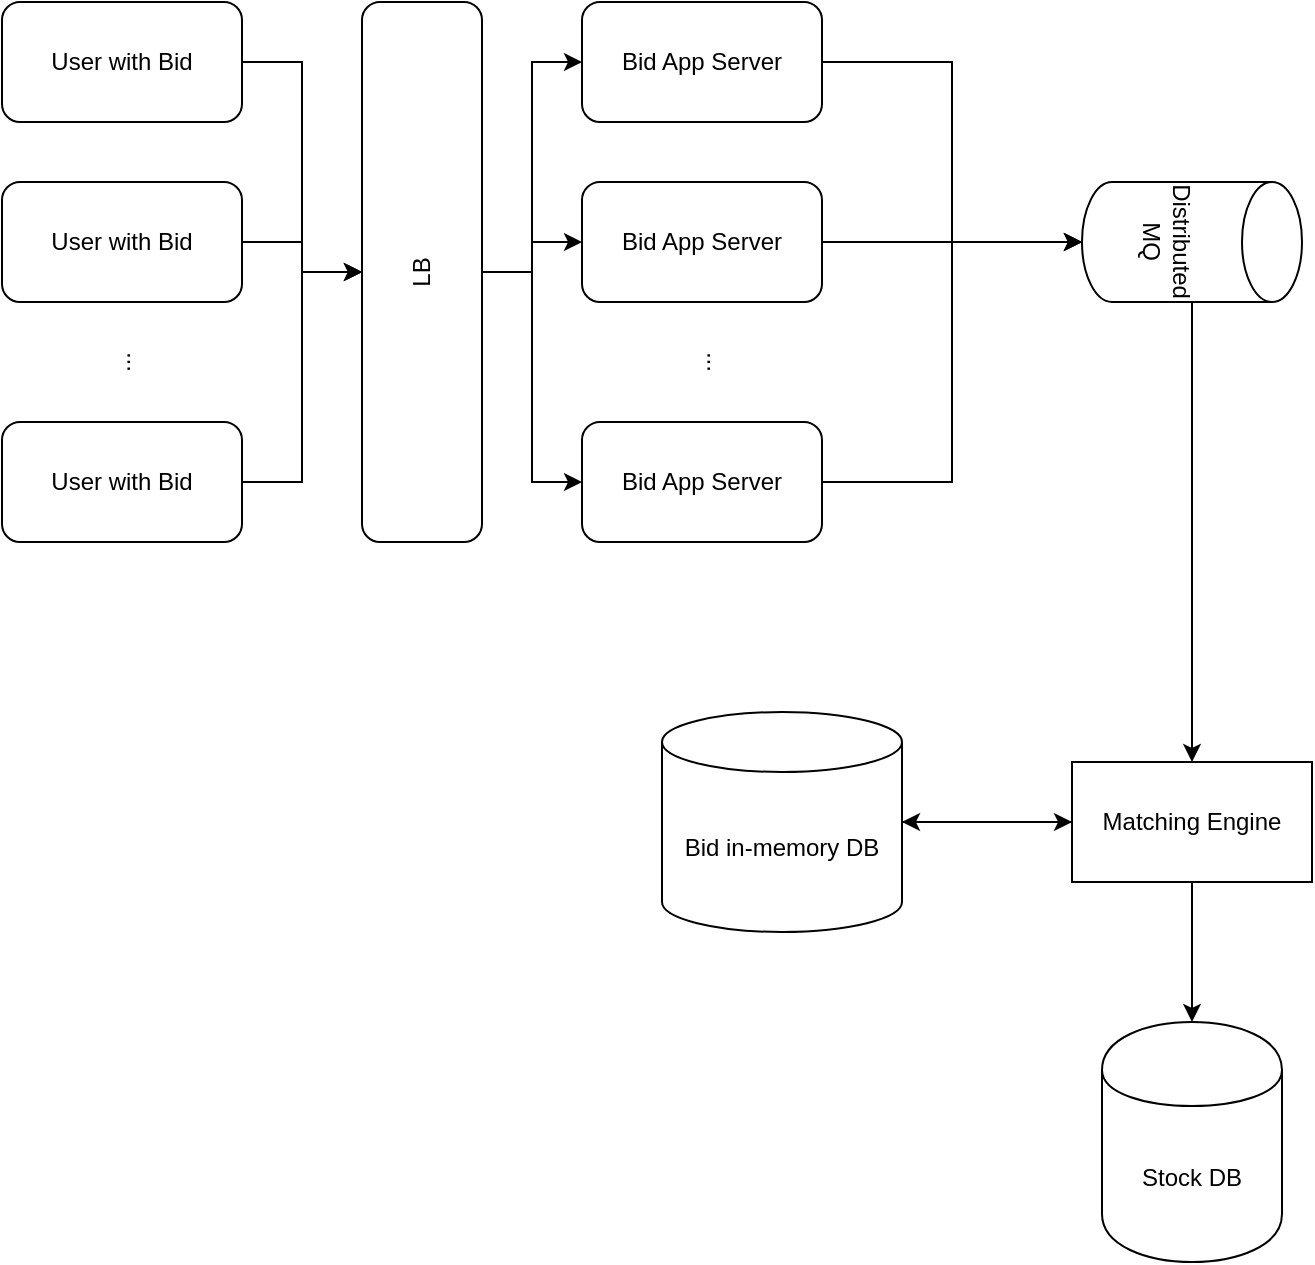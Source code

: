 <mxfile version="14.8.4" type="github">
  <diagram id="bY-Eiq5B4Y1L39nDWaPA" name="Page-1">
    <mxGraphModel dx="868" dy="450" grid="1" gridSize="10" guides="1" tooltips="1" connect="1" arrows="1" fold="1" page="1" pageScale="1" pageWidth="850" pageHeight="1100" math="0" shadow="0">
      <root>
        <mxCell id="0" />
        <mxCell id="1" parent="0" />
        <mxCell id="U9HXg87GdfsvRDTg_hJd-1" value="" style="edgeStyle=orthogonalEdgeStyle;rounded=0;orthogonalLoop=1;jettySize=auto;html=1;" edge="1" parent="1" source="U9HXg87GdfsvRDTg_hJd-2" target="U9HXg87GdfsvRDTg_hJd-11">
          <mxGeometry relative="1" as="geometry" />
        </mxCell>
        <mxCell id="U9HXg87GdfsvRDTg_hJd-2" value="User with Bid" style="rounded=1;whiteSpace=wrap;html=1;" vertex="1" parent="1">
          <mxGeometry x="160" y="160" width="120" height="60" as="geometry" />
        </mxCell>
        <mxCell id="U9HXg87GdfsvRDTg_hJd-3" style="edgeStyle=orthogonalEdgeStyle;rounded=0;orthogonalLoop=1;jettySize=auto;html=1;entryX=0.5;entryY=0;entryDx=0;entryDy=0;" edge="1" parent="1" source="U9HXg87GdfsvRDTg_hJd-4" target="U9HXg87GdfsvRDTg_hJd-11">
          <mxGeometry relative="1" as="geometry" />
        </mxCell>
        <mxCell id="U9HXg87GdfsvRDTg_hJd-4" value="User with Bid" style="rounded=1;whiteSpace=wrap;html=1;" vertex="1" parent="1">
          <mxGeometry x="160" y="250" width="120" height="60" as="geometry" />
        </mxCell>
        <mxCell id="U9HXg87GdfsvRDTg_hJd-5" style="edgeStyle=orthogonalEdgeStyle;rounded=0;orthogonalLoop=1;jettySize=auto;html=1;entryX=0.5;entryY=0;entryDx=0;entryDy=0;" edge="1" parent="1" source="U9HXg87GdfsvRDTg_hJd-6" target="U9HXg87GdfsvRDTg_hJd-11">
          <mxGeometry relative="1" as="geometry" />
        </mxCell>
        <mxCell id="U9HXg87GdfsvRDTg_hJd-6" value="User with Bid" style="rounded=1;whiteSpace=wrap;html=1;" vertex="1" parent="1">
          <mxGeometry x="160" y="370" width="120" height="60" as="geometry" />
        </mxCell>
        <mxCell id="U9HXg87GdfsvRDTg_hJd-7" value="..." style="text;html=1;strokeColor=none;fillColor=none;align=center;verticalAlign=middle;whiteSpace=wrap;rounded=0;rotation=-90;" vertex="1" parent="1">
          <mxGeometry x="200" y="330" width="40" height="20" as="geometry" />
        </mxCell>
        <mxCell id="U9HXg87GdfsvRDTg_hJd-8" style="edgeStyle=orthogonalEdgeStyle;rounded=0;orthogonalLoop=1;jettySize=auto;html=1;entryX=0;entryY=0.5;entryDx=0;entryDy=0;" edge="1" parent="1" source="U9HXg87GdfsvRDTg_hJd-11" target="U9HXg87GdfsvRDTg_hJd-13">
          <mxGeometry relative="1" as="geometry" />
        </mxCell>
        <mxCell id="U9HXg87GdfsvRDTg_hJd-9" style="edgeStyle=orthogonalEdgeStyle;rounded=0;orthogonalLoop=1;jettySize=auto;html=1;entryX=0;entryY=0.5;entryDx=0;entryDy=0;" edge="1" parent="1" source="U9HXg87GdfsvRDTg_hJd-11" target="U9HXg87GdfsvRDTg_hJd-14">
          <mxGeometry relative="1" as="geometry" />
        </mxCell>
        <mxCell id="U9HXg87GdfsvRDTg_hJd-10" style="edgeStyle=orthogonalEdgeStyle;rounded=0;orthogonalLoop=1;jettySize=auto;html=1;entryX=0;entryY=0.5;entryDx=0;entryDy=0;" edge="1" parent="1" source="U9HXg87GdfsvRDTg_hJd-11" target="U9HXg87GdfsvRDTg_hJd-16">
          <mxGeometry relative="1" as="geometry" />
        </mxCell>
        <mxCell id="U9HXg87GdfsvRDTg_hJd-11" value="LB" style="rounded=1;whiteSpace=wrap;html=1;rotation=-90;" vertex="1" parent="1">
          <mxGeometry x="235" y="265" width="270" height="60" as="geometry" />
        </mxCell>
        <mxCell id="U9HXg87GdfsvRDTg_hJd-20" style="edgeStyle=orthogonalEdgeStyle;rounded=0;orthogonalLoop=1;jettySize=auto;html=1;entryX=0.5;entryY=1;entryDx=0;entryDy=0;entryPerimeter=0;" edge="1" parent="1" source="U9HXg87GdfsvRDTg_hJd-13" target="U9HXg87GdfsvRDTg_hJd-19">
          <mxGeometry relative="1" as="geometry" />
        </mxCell>
        <mxCell id="U9HXg87GdfsvRDTg_hJd-13" value="Bid App Server" style="rounded=1;whiteSpace=wrap;html=1;" vertex="1" parent="1">
          <mxGeometry x="450" y="160" width="120" height="60" as="geometry" />
        </mxCell>
        <mxCell id="U9HXg87GdfsvRDTg_hJd-14" value="Bid App Server" style="rounded=1;whiteSpace=wrap;html=1;" vertex="1" parent="1">
          <mxGeometry x="450" y="250" width="120" height="60" as="geometry" />
        </mxCell>
        <mxCell id="U9HXg87GdfsvRDTg_hJd-21" style="edgeStyle=orthogonalEdgeStyle;rounded=0;orthogonalLoop=1;jettySize=auto;html=1;" edge="1" parent="1" source="U9HXg87GdfsvRDTg_hJd-16">
          <mxGeometry relative="1" as="geometry">
            <mxPoint x="700" y="280" as="targetPoint" />
            <Array as="points">
              <mxPoint x="635" y="400" />
              <mxPoint x="635" y="280" />
            </Array>
          </mxGeometry>
        </mxCell>
        <mxCell id="U9HXg87GdfsvRDTg_hJd-16" value="Bid App Server" style="rounded=1;whiteSpace=wrap;html=1;" vertex="1" parent="1">
          <mxGeometry x="450" y="370" width="120" height="60" as="geometry" />
        </mxCell>
        <mxCell id="U9HXg87GdfsvRDTg_hJd-17" value="..." style="text;html=1;strokeColor=none;fillColor=none;align=center;verticalAlign=middle;whiteSpace=wrap;rounded=0;rotation=-90;" vertex="1" parent="1">
          <mxGeometry x="490" y="330" width="40" height="20" as="geometry" />
        </mxCell>
        <mxCell id="U9HXg87GdfsvRDTg_hJd-18" style="edgeStyle=orthogonalEdgeStyle;rounded=0;orthogonalLoop=1;jettySize=auto;html=1;" edge="1" parent="1" target="U9HXg87GdfsvRDTg_hJd-19">
          <mxGeometry relative="1" as="geometry">
            <mxPoint x="570" y="280" as="sourcePoint" />
            <mxPoint x="625" y="295" as="targetPoint" />
            <Array as="points">
              <mxPoint x="600" y="280" />
              <mxPoint x="600" y="280" />
            </Array>
          </mxGeometry>
        </mxCell>
        <mxCell id="U9HXg87GdfsvRDTg_hJd-23" value="" style="edgeStyle=orthogonalEdgeStyle;rounded=0;orthogonalLoop=1;jettySize=auto;html=1;" edge="1" parent="1" source="U9HXg87GdfsvRDTg_hJd-19" target="U9HXg87GdfsvRDTg_hJd-22">
          <mxGeometry relative="1" as="geometry" />
        </mxCell>
        <mxCell id="U9HXg87GdfsvRDTg_hJd-19" value="Distributed MQ" style="shape=cylinder3;whiteSpace=wrap;html=1;boundedLbl=1;backgroundOutline=1;size=15;rotation=90;" vertex="1" parent="1">
          <mxGeometry x="725" y="225" width="60" height="110" as="geometry" />
        </mxCell>
        <mxCell id="U9HXg87GdfsvRDTg_hJd-26" style="edgeStyle=orthogonalEdgeStyle;rounded=0;orthogonalLoop=1;jettySize=auto;html=1;" edge="1" parent="1" source="U9HXg87GdfsvRDTg_hJd-22" target="U9HXg87GdfsvRDTg_hJd-24">
          <mxGeometry relative="1" as="geometry" />
        </mxCell>
        <mxCell id="U9HXg87GdfsvRDTg_hJd-30" value="" style="edgeStyle=orthogonalEdgeStyle;rounded=0;orthogonalLoop=1;jettySize=auto;html=1;" edge="1" parent="1" source="U9HXg87GdfsvRDTg_hJd-22" target="U9HXg87GdfsvRDTg_hJd-29">
          <mxGeometry relative="1" as="geometry" />
        </mxCell>
        <mxCell id="U9HXg87GdfsvRDTg_hJd-22" value="Matching Engine" style="whiteSpace=wrap;html=1;" vertex="1" parent="1">
          <mxGeometry x="695" y="540" width="120" height="60" as="geometry" />
        </mxCell>
        <mxCell id="U9HXg87GdfsvRDTg_hJd-25" style="edgeStyle=orthogonalEdgeStyle;rounded=0;orthogonalLoop=1;jettySize=auto;html=1;entryX=0;entryY=0.5;entryDx=0;entryDy=0;" edge="1" parent="1" source="U9HXg87GdfsvRDTg_hJd-24" target="U9HXg87GdfsvRDTg_hJd-22">
          <mxGeometry relative="1" as="geometry" />
        </mxCell>
        <mxCell id="U9HXg87GdfsvRDTg_hJd-24" value="Bid in-memory DB" style="shape=cylinder3;whiteSpace=wrap;html=1;boundedLbl=1;backgroundOutline=1;size=15;" vertex="1" parent="1">
          <mxGeometry x="490" y="515" width="120" height="110" as="geometry" />
        </mxCell>
        <mxCell id="U9HXg87GdfsvRDTg_hJd-29" value="Stock DB" style="shape=cylinder;whiteSpace=wrap;html=1;boundedLbl=1;backgroundOutline=1;" vertex="1" parent="1">
          <mxGeometry x="710" y="670" width="90" height="120" as="geometry" />
        </mxCell>
      </root>
    </mxGraphModel>
  </diagram>
</mxfile>
